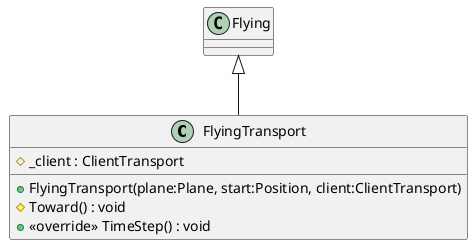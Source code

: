 @startuml
class FlyingTransport {
    # _client : ClientTransport
    + FlyingTransport(plane:Plane, start:Position, client:ClientTransport)
    # Toward() : void
    + <<override>> TimeStep() : void
}
Flying <|-- FlyingTransport
@enduml
